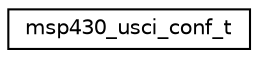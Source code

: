 digraph "Graphical Class Hierarchy"
{
 // LATEX_PDF_SIZE
  edge [fontname="Helvetica",fontsize="10",labelfontname="Helvetica",labelfontsize="10"];
  node [fontname="Helvetica",fontsize="10",shape=record];
  rankdir="LR";
  Node0 [label="msp430_usci_conf_t",height=0.2,width=0.4,color="black", fillcolor="white", style="filled",URL="$structmsp430__usci__conf__t.html",tooltip="MSP430 F2xx/G2xx USCI configuration registers."];
}
